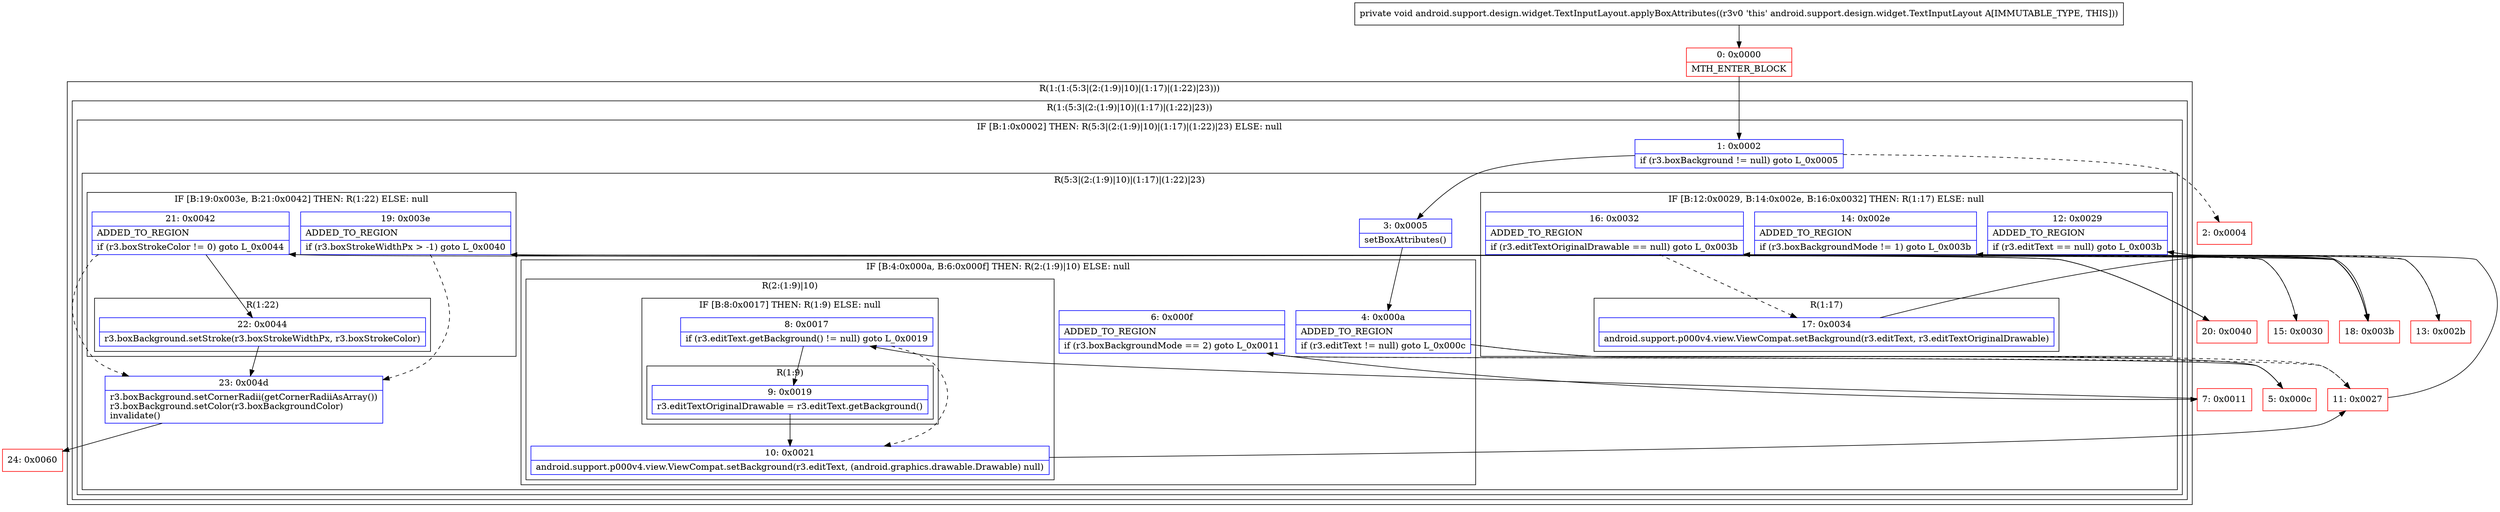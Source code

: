 digraph "CFG forandroid.support.design.widget.TextInputLayout.applyBoxAttributes()V" {
subgraph cluster_Region_353012156 {
label = "R(1:(1:(5:3|(2:(1:9)|10)|(1:17)|(1:22)|23)))";
node [shape=record,color=blue];
subgraph cluster_Region_1522230898 {
label = "R(1:(5:3|(2:(1:9)|10)|(1:17)|(1:22)|23))";
node [shape=record,color=blue];
subgraph cluster_IfRegion_734366246 {
label = "IF [B:1:0x0002] THEN: R(5:3|(2:(1:9)|10)|(1:17)|(1:22)|23) ELSE: null";
node [shape=record,color=blue];
Node_1 [shape=record,label="{1\:\ 0x0002|if (r3.boxBackground != null) goto L_0x0005\l}"];
subgraph cluster_Region_345450229 {
label = "R(5:3|(2:(1:9)|10)|(1:17)|(1:22)|23)";
node [shape=record,color=blue];
Node_3 [shape=record,label="{3\:\ 0x0005|setBoxAttributes()\l}"];
subgraph cluster_IfRegion_1427180210 {
label = "IF [B:4:0x000a, B:6:0x000f] THEN: R(2:(1:9)|10) ELSE: null";
node [shape=record,color=blue];
Node_4 [shape=record,label="{4\:\ 0x000a|ADDED_TO_REGION\l|if (r3.editText != null) goto L_0x000c\l}"];
Node_6 [shape=record,label="{6\:\ 0x000f|ADDED_TO_REGION\l|if (r3.boxBackgroundMode == 2) goto L_0x0011\l}"];
subgraph cluster_Region_1410887316 {
label = "R(2:(1:9)|10)";
node [shape=record,color=blue];
subgraph cluster_IfRegion_1393248907 {
label = "IF [B:8:0x0017] THEN: R(1:9) ELSE: null";
node [shape=record,color=blue];
Node_8 [shape=record,label="{8\:\ 0x0017|if (r3.editText.getBackground() != null) goto L_0x0019\l}"];
subgraph cluster_Region_2114354833 {
label = "R(1:9)";
node [shape=record,color=blue];
Node_9 [shape=record,label="{9\:\ 0x0019|r3.editTextOriginalDrawable = r3.editText.getBackground()\l}"];
}
}
Node_10 [shape=record,label="{10\:\ 0x0021|android.support.p000v4.view.ViewCompat.setBackground(r3.editText, (android.graphics.drawable.Drawable) null)\l}"];
}
}
subgraph cluster_IfRegion_589279097 {
label = "IF [B:12:0x0029, B:14:0x002e, B:16:0x0032] THEN: R(1:17) ELSE: null";
node [shape=record,color=blue];
Node_12 [shape=record,label="{12\:\ 0x0029|ADDED_TO_REGION\l|if (r3.editText == null) goto L_0x003b\l}"];
Node_14 [shape=record,label="{14\:\ 0x002e|ADDED_TO_REGION\l|if (r3.boxBackgroundMode != 1) goto L_0x003b\l}"];
Node_16 [shape=record,label="{16\:\ 0x0032|ADDED_TO_REGION\l|if (r3.editTextOriginalDrawable == null) goto L_0x003b\l}"];
subgraph cluster_Region_887359808 {
label = "R(1:17)";
node [shape=record,color=blue];
Node_17 [shape=record,label="{17\:\ 0x0034|android.support.p000v4.view.ViewCompat.setBackground(r3.editText, r3.editTextOriginalDrawable)\l}"];
}
}
subgraph cluster_IfRegion_1026708037 {
label = "IF [B:19:0x003e, B:21:0x0042] THEN: R(1:22) ELSE: null";
node [shape=record,color=blue];
Node_19 [shape=record,label="{19\:\ 0x003e|ADDED_TO_REGION\l|if (r3.boxStrokeWidthPx \> \-1) goto L_0x0040\l}"];
Node_21 [shape=record,label="{21\:\ 0x0042|ADDED_TO_REGION\l|if (r3.boxStrokeColor != 0) goto L_0x0044\l}"];
subgraph cluster_Region_1888309636 {
label = "R(1:22)";
node [shape=record,color=blue];
Node_22 [shape=record,label="{22\:\ 0x0044|r3.boxBackground.setStroke(r3.boxStrokeWidthPx, r3.boxStrokeColor)\l}"];
}
}
Node_23 [shape=record,label="{23\:\ 0x004d|r3.boxBackground.setCornerRadii(getCornerRadiiAsArray())\lr3.boxBackground.setColor(r3.boxBackgroundColor)\linvalidate()\l}"];
}
}
}
}
Node_0 [shape=record,color=red,label="{0\:\ 0x0000|MTH_ENTER_BLOCK\l}"];
Node_2 [shape=record,color=red,label="{2\:\ 0x0004}"];
Node_5 [shape=record,color=red,label="{5\:\ 0x000c}"];
Node_7 [shape=record,color=red,label="{7\:\ 0x0011}"];
Node_11 [shape=record,color=red,label="{11\:\ 0x0027}"];
Node_13 [shape=record,color=red,label="{13\:\ 0x002b}"];
Node_15 [shape=record,color=red,label="{15\:\ 0x0030}"];
Node_18 [shape=record,color=red,label="{18\:\ 0x003b}"];
Node_20 [shape=record,color=red,label="{20\:\ 0x0040}"];
Node_24 [shape=record,color=red,label="{24\:\ 0x0060}"];
MethodNode[shape=record,label="{private void android.support.design.widget.TextInputLayout.applyBoxAttributes((r3v0 'this' android.support.design.widget.TextInputLayout A[IMMUTABLE_TYPE, THIS])) }"];
MethodNode -> Node_0;
Node_1 -> Node_2[style=dashed];
Node_1 -> Node_3;
Node_3 -> Node_4;
Node_4 -> Node_5;
Node_4 -> Node_11[style=dashed];
Node_6 -> Node_7;
Node_6 -> Node_11[style=dashed];
Node_8 -> Node_9;
Node_8 -> Node_10[style=dashed];
Node_9 -> Node_10;
Node_10 -> Node_11;
Node_12 -> Node_13[style=dashed];
Node_12 -> Node_18;
Node_14 -> Node_15[style=dashed];
Node_14 -> Node_18;
Node_16 -> Node_17[style=dashed];
Node_16 -> Node_18;
Node_17 -> Node_18;
Node_19 -> Node_20;
Node_19 -> Node_23[style=dashed];
Node_21 -> Node_22;
Node_21 -> Node_23[style=dashed];
Node_22 -> Node_23;
Node_23 -> Node_24;
Node_0 -> Node_1;
Node_5 -> Node_6;
Node_7 -> Node_8;
Node_11 -> Node_12;
Node_13 -> Node_14;
Node_15 -> Node_16;
Node_18 -> Node_19;
Node_20 -> Node_21;
}

